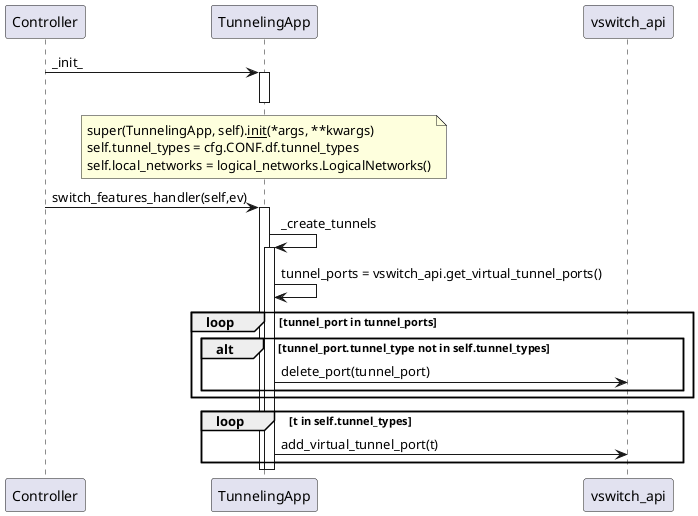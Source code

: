 @startuml init tunnel
Controller->TunnelingApp:_init_
activate TunnelingApp
note over TunnelingApp
    super(TunnelingApp, self).__init__(*args, **kwargs)
    self.tunnel_types = cfg.CONF.df.tunnel_types
    self.local_networks = logical_networks.LogicalNetworks()
end note
deactivate

Controller->TunnelingApp:switch_features_handler(self,ev)
activate TunnelingApp
TunnelingApp->TunnelingApp:_create_tunnels
activate TunnelingApp
TunnelingApp->TunnelingApp:tunnel_ports = vswitch_api.get_virtual_tunnel_ports()
loop tunnel_port in tunnel_ports
    alt tunnel_port.tunnel_type not in self.tunnel_types
        TunnelingApp->vswitch_api:delete_port(tunnel_port)
    end
end
loop t in self.tunnel_types
    ' # The customized ovs idl will ingore the command if the port
    ' # already exists.
    TunnelingApp->vswitch_api:add_virtual_tunnel_port(t)
end
deactivate
deactivate
@enduml